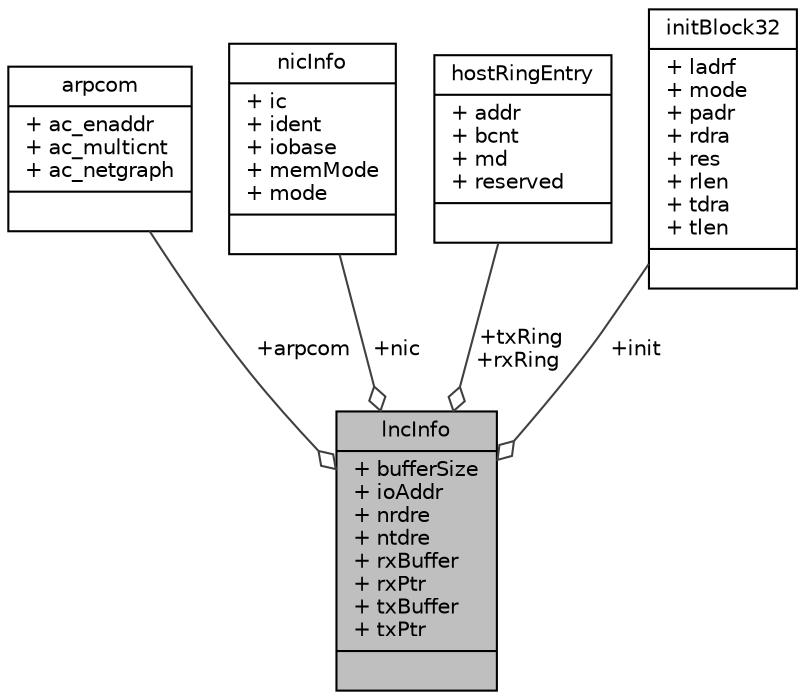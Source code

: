 digraph "lncInfo"
{
 // LATEX_PDF_SIZE
  edge [fontname="Helvetica",fontsize="10",labelfontname="Helvetica",labelfontsize="10"];
  node [fontname="Helvetica",fontsize="10",shape=record];
  Node1 [label="{lncInfo\n|+ bufferSize\l+ ioAddr\l+ nrdre\l+ ntdre\l+ rxBuffer\l+ rxPtr\l+ txBuffer\l+ txPtr\l|}",height=0.2,width=0.4,color="black", fillcolor="grey75", style="filled", fontcolor="black",tooltip=" "];
  Node2 -> Node1 [color="grey25",fontsize="10",style="solid",label=" +arpcom" ,arrowhead="odiamond",fontname="Helvetica"];
  Node2 [label="{arpcom\n|+ ac_enaddr\l+ ac_multicnt\l+ ac_netgraph\l|}",height=0.2,width=0.4,color="black", fillcolor="white", style="filled",URL="$structarpcom.html",tooltip=" "];
  Node3 -> Node1 [color="grey25",fontsize="10",style="solid",label=" +nic" ,arrowhead="odiamond",fontname="Helvetica"];
  Node3 [label="{nicInfo\n|+ ic\l+ ident\l+ iobase\l+ memMode\l+ mode\l|}",height=0.2,width=0.4,color="black", fillcolor="white", style="filled",URL="$structnicInfo.html",tooltip=" "];
  Node4 -> Node1 [color="grey25",fontsize="10",style="solid",label=" +txRing\n+rxRing" ,arrowhead="odiamond",fontname="Helvetica"];
  Node4 [label="{hostRingEntry\n|+ addr\l+ bcnt\l+ md\l+ reserved\l|}",height=0.2,width=0.4,color="black", fillcolor="white", style="filled",URL="$structhostRingEntry.html",tooltip=" "];
  Node5 -> Node1 [color="grey25",fontsize="10",style="solid",label=" +init" ,arrowhead="odiamond",fontname="Helvetica"];
  Node5 [label="{initBlock32\n|+ ladrf\l+ mode\l+ padr\l+ rdra\l+ res\l+ rlen\l+ tdra\l+ tlen\l|}",height=0.2,width=0.4,color="black", fillcolor="white", style="filled",URL="$structinitBlock32.html",tooltip=" "];
}
